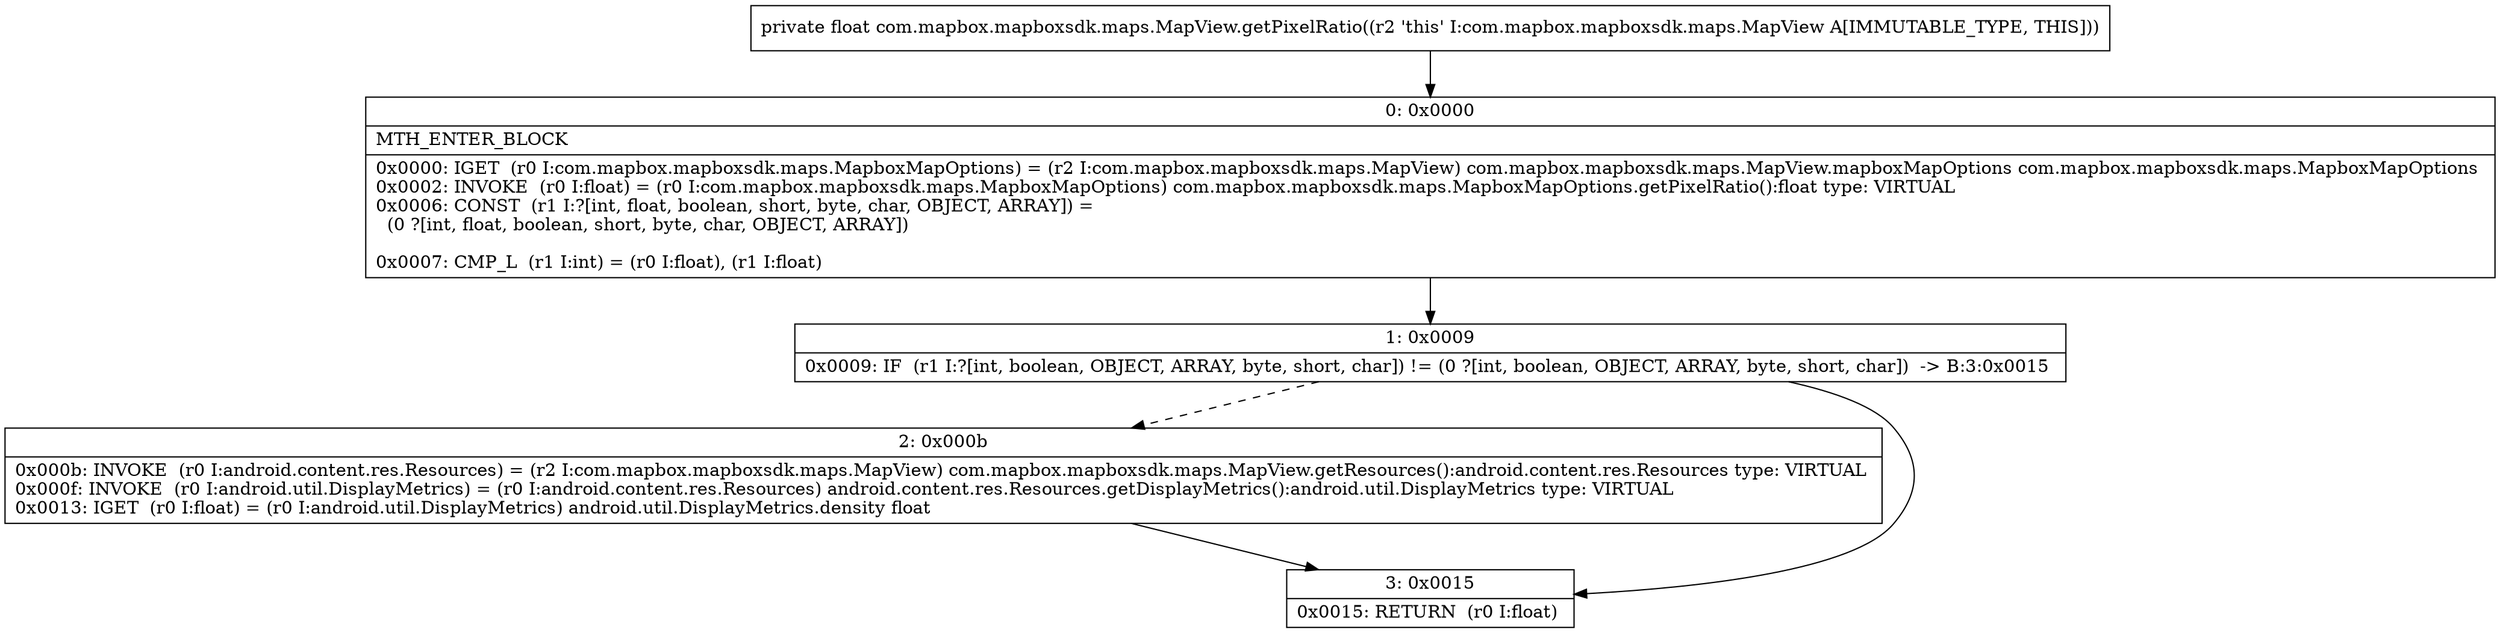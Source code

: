 digraph "CFG forcom.mapbox.mapboxsdk.maps.MapView.getPixelRatio()F" {
Node_0 [shape=record,label="{0\:\ 0x0000|MTH_ENTER_BLOCK\l|0x0000: IGET  (r0 I:com.mapbox.mapboxsdk.maps.MapboxMapOptions) = (r2 I:com.mapbox.mapboxsdk.maps.MapView) com.mapbox.mapboxsdk.maps.MapView.mapboxMapOptions com.mapbox.mapboxsdk.maps.MapboxMapOptions \l0x0002: INVOKE  (r0 I:float) = (r0 I:com.mapbox.mapboxsdk.maps.MapboxMapOptions) com.mapbox.mapboxsdk.maps.MapboxMapOptions.getPixelRatio():float type: VIRTUAL \l0x0006: CONST  (r1 I:?[int, float, boolean, short, byte, char, OBJECT, ARRAY]) = \l  (0 ?[int, float, boolean, short, byte, char, OBJECT, ARRAY])\l \l0x0007: CMP_L  (r1 I:int) = (r0 I:float), (r1 I:float) \l}"];
Node_1 [shape=record,label="{1\:\ 0x0009|0x0009: IF  (r1 I:?[int, boolean, OBJECT, ARRAY, byte, short, char]) != (0 ?[int, boolean, OBJECT, ARRAY, byte, short, char])  \-\> B:3:0x0015 \l}"];
Node_2 [shape=record,label="{2\:\ 0x000b|0x000b: INVOKE  (r0 I:android.content.res.Resources) = (r2 I:com.mapbox.mapboxsdk.maps.MapView) com.mapbox.mapboxsdk.maps.MapView.getResources():android.content.res.Resources type: VIRTUAL \l0x000f: INVOKE  (r0 I:android.util.DisplayMetrics) = (r0 I:android.content.res.Resources) android.content.res.Resources.getDisplayMetrics():android.util.DisplayMetrics type: VIRTUAL \l0x0013: IGET  (r0 I:float) = (r0 I:android.util.DisplayMetrics) android.util.DisplayMetrics.density float \l}"];
Node_3 [shape=record,label="{3\:\ 0x0015|0x0015: RETURN  (r0 I:float) \l}"];
MethodNode[shape=record,label="{private float com.mapbox.mapboxsdk.maps.MapView.getPixelRatio((r2 'this' I:com.mapbox.mapboxsdk.maps.MapView A[IMMUTABLE_TYPE, THIS])) }"];
MethodNode -> Node_0;
Node_0 -> Node_1;
Node_1 -> Node_2[style=dashed];
Node_1 -> Node_3;
Node_2 -> Node_3;
}

